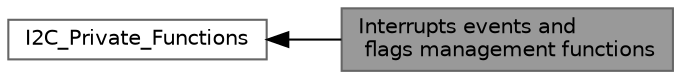 digraph "Interrupts events and flags management functions"
{
 // LATEX_PDF_SIZE
  bgcolor="transparent";
  edge [fontname=Helvetica,fontsize=10,labelfontname=Helvetica,labelfontsize=10];
  node [fontname=Helvetica,fontsize=10,shape=box,height=0.2,width=0.4];
  rankdir=LR;
  Node1 [id="Node000001",label="Interrupts events and\l flags management functions",height=0.2,width=0.4,color="gray40", fillcolor="grey60", style="filled", fontcolor="black",tooltip="Interrupts, events and flags management functions."];
  Node2 [id="Node000002",label="I2C_Private_Functions",height=0.2,width=0.4,color="grey40", fillcolor="white", style="filled",URL="$group___i2_c___private___functions.html",tooltip=" "];
  Node2->Node1 [shape=plaintext, dir="back", style="solid"];
}
